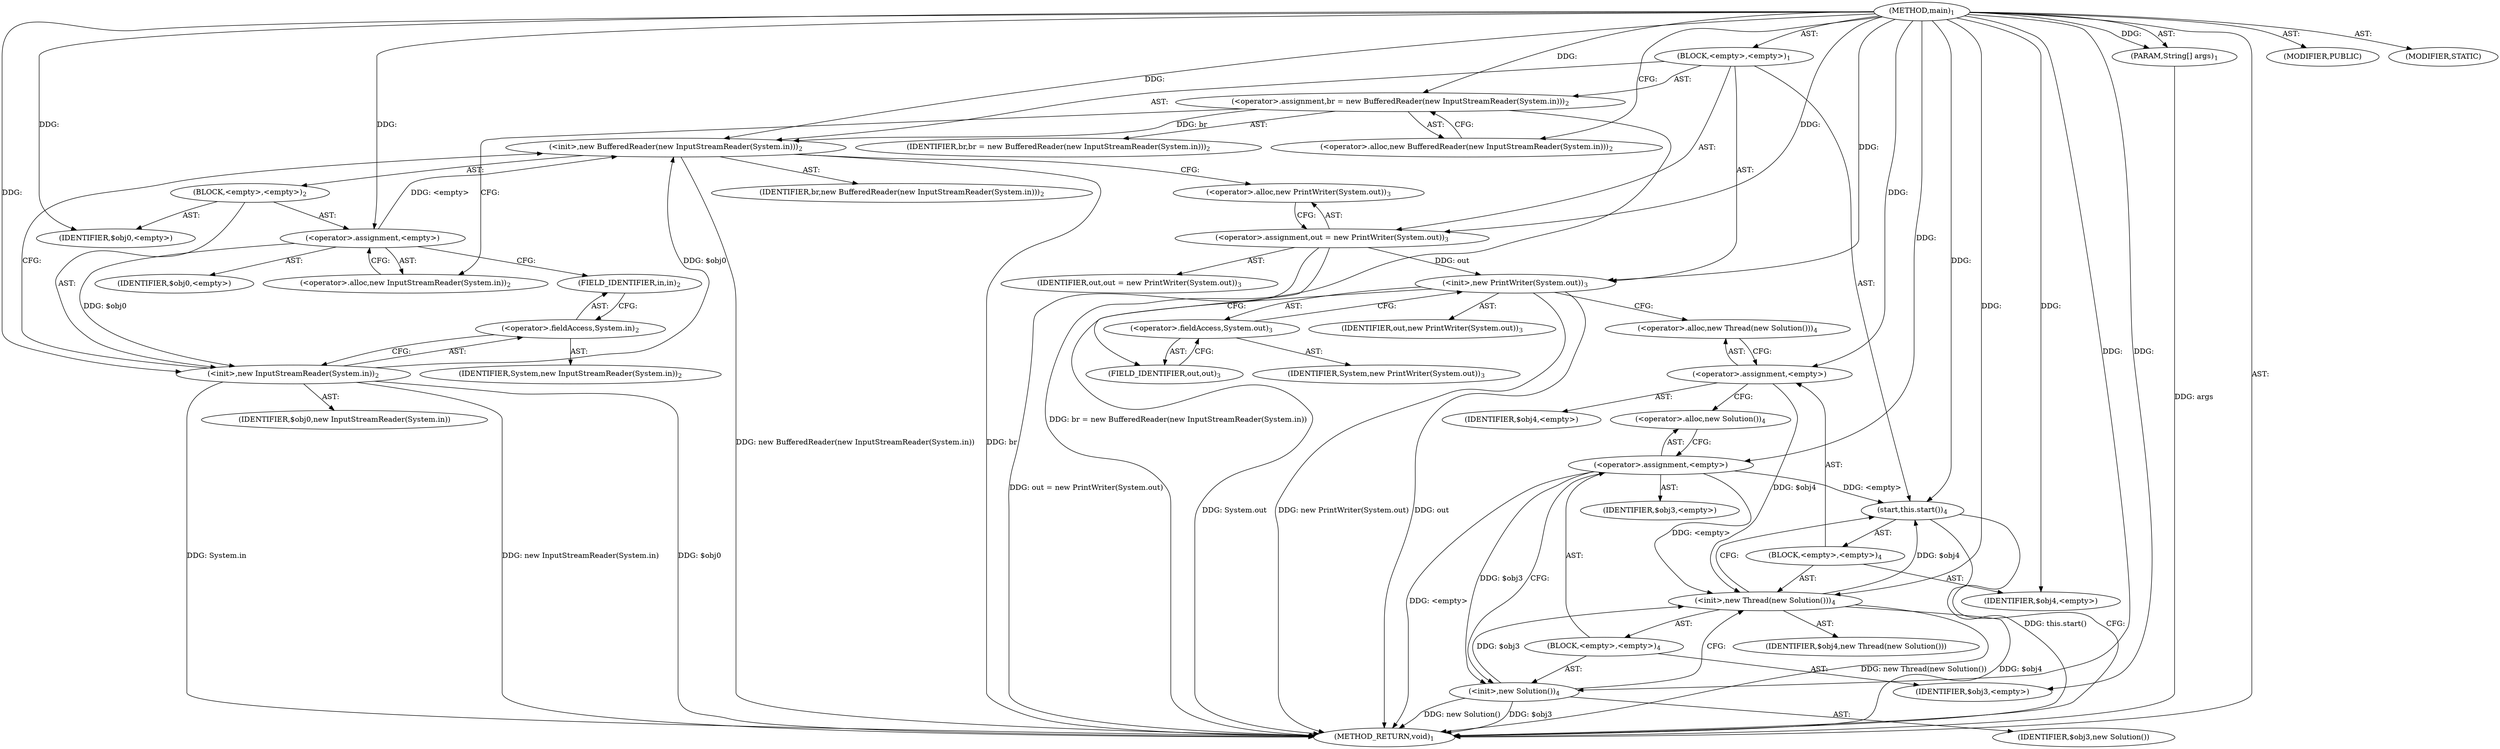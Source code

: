 digraph "main" {  
"17" [label = <(METHOD,main)<SUB>1</SUB>> ]
"18" [label = <(PARAM,String[] args)<SUB>1</SUB>> ]
"19" [label = <(BLOCK,&lt;empty&gt;,&lt;empty&gt;)<SUB>1</SUB>> ]
"20" [label = <(&lt;operator&gt;.assignment,br = new BufferedReader(new InputStreamReader(System.in)))<SUB>2</SUB>> ]
"21" [label = <(IDENTIFIER,br,br = new BufferedReader(new InputStreamReader(System.in)))<SUB>2</SUB>> ]
"22" [label = <(&lt;operator&gt;.alloc,new BufferedReader(new InputStreamReader(System.in)))<SUB>2</SUB>> ]
"23" [label = <(&lt;init&gt;,new BufferedReader(new InputStreamReader(System.in)))<SUB>2</SUB>> ]
"24" [label = <(IDENTIFIER,br,new BufferedReader(new InputStreamReader(System.in)))<SUB>2</SUB>> ]
"25" [label = <(BLOCK,&lt;empty&gt;,&lt;empty&gt;)<SUB>2</SUB>> ]
"26" [label = <(&lt;operator&gt;.assignment,&lt;empty&gt;)> ]
"27" [label = <(IDENTIFIER,$obj0,&lt;empty&gt;)> ]
"28" [label = <(&lt;operator&gt;.alloc,new InputStreamReader(System.in))<SUB>2</SUB>> ]
"29" [label = <(&lt;init&gt;,new InputStreamReader(System.in))<SUB>2</SUB>> ]
"30" [label = <(IDENTIFIER,$obj0,new InputStreamReader(System.in))> ]
"31" [label = <(&lt;operator&gt;.fieldAccess,System.in)<SUB>2</SUB>> ]
"32" [label = <(IDENTIFIER,System,new InputStreamReader(System.in))<SUB>2</SUB>> ]
"33" [label = <(FIELD_IDENTIFIER,in,in)<SUB>2</SUB>> ]
"34" [label = <(IDENTIFIER,$obj0,&lt;empty&gt;)> ]
"35" [label = <(&lt;operator&gt;.assignment,out = new PrintWriter(System.out))<SUB>3</SUB>> ]
"36" [label = <(IDENTIFIER,out,out = new PrintWriter(System.out))<SUB>3</SUB>> ]
"37" [label = <(&lt;operator&gt;.alloc,new PrintWriter(System.out))<SUB>3</SUB>> ]
"38" [label = <(&lt;init&gt;,new PrintWriter(System.out))<SUB>3</SUB>> ]
"39" [label = <(IDENTIFIER,out,new PrintWriter(System.out))<SUB>3</SUB>> ]
"40" [label = <(&lt;operator&gt;.fieldAccess,System.out)<SUB>3</SUB>> ]
"41" [label = <(IDENTIFIER,System,new PrintWriter(System.out))<SUB>3</SUB>> ]
"42" [label = <(FIELD_IDENTIFIER,out,out)<SUB>3</SUB>> ]
"43" [label = <(start,this.start())<SUB>4</SUB>> ]
"44" [label = <(BLOCK,&lt;empty&gt;,&lt;empty&gt;)<SUB>4</SUB>> ]
"45" [label = <(&lt;operator&gt;.assignment,&lt;empty&gt;)> ]
"46" [label = <(IDENTIFIER,$obj4,&lt;empty&gt;)> ]
"47" [label = <(&lt;operator&gt;.alloc,new Thread(new Solution()))<SUB>4</SUB>> ]
"48" [label = <(&lt;init&gt;,new Thread(new Solution()))<SUB>4</SUB>> ]
"49" [label = <(IDENTIFIER,$obj4,new Thread(new Solution()))> ]
"50" [label = <(BLOCK,&lt;empty&gt;,&lt;empty&gt;)<SUB>4</SUB>> ]
"51" [label = <(&lt;operator&gt;.assignment,&lt;empty&gt;)> ]
"52" [label = <(IDENTIFIER,$obj3,&lt;empty&gt;)> ]
"53" [label = <(&lt;operator&gt;.alloc,new Solution())<SUB>4</SUB>> ]
"54" [label = <(&lt;init&gt;,new Solution())<SUB>4</SUB>> ]
"55" [label = <(IDENTIFIER,$obj3,new Solution())> ]
"56" [label = <(IDENTIFIER,$obj3,&lt;empty&gt;)> ]
"57" [label = <(IDENTIFIER,$obj4,&lt;empty&gt;)> ]
"58" [label = <(MODIFIER,PUBLIC)> ]
"59" [label = <(MODIFIER,STATIC)> ]
"60" [label = <(METHOD_RETURN,void)<SUB>1</SUB>> ]
  "17" -> "18"  [ label = "AST: "] 
  "17" -> "19"  [ label = "AST: "] 
  "17" -> "58"  [ label = "AST: "] 
  "17" -> "59"  [ label = "AST: "] 
  "17" -> "60"  [ label = "AST: "] 
  "19" -> "20"  [ label = "AST: "] 
  "19" -> "23"  [ label = "AST: "] 
  "19" -> "35"  [ label = "AST: "] 
  "19" -> "38"  [ label = "AST: "] 
  "19" -> "43"  [ label = "AST: "] 
  "20" -> "21"  [ label = "AST: "] 
  "20" -> "22"  [ label = "AST: "] 
  "23" -> "24"  [ label = "AST: "] 
  "23" -> "25"  [ label = "AST: "] 
  "25" -> "26"  [ label = "AST: "] 
  "25" -> "29"  [ label = "AST: "] 
  "25" -> "34"  [ label = "AST: "] 
  "26" -> "27"  [ label = "AST: "] 
  "26" -> "28"  [ label = "AST: "] 
  "29" -> "30"  [ label = "AST: "] 
  "29" -> "31"  [ label = "AST: "] 
  "31" -> "32"  [ label = "AST: "] 
  "31" -> "33"  [ label = "AST: "] 
  "35" -> "36"  [ label = "AST: "] 
  "35" -> "37"  [ label = "AST: "] 
  "38" -> "39"  [ label = "AST: "] 
  "38" -> "40"  [ label = "AST: "] 
  "40" -> "41"  [ label = "AST: "] 
  "40" -> "42"  [ label = "AST: "] 
  "43" -> "44"  [ label = "AST: "] 
  "44" -> "45"  [ label = "AST: "] 
  "44" -> "48"  [ label = "AST: "] 
  "44" -> "57"  [ label = "AST: "] 
  "45" -> "46"  [ label = "AST: "] 
  "45" -> "47"  [ label = "AST: "] 
  "48" -> "49"  [ label = "AST: "] 
  "48" -> "50"  [ label = "AST: "] 
  "50" -> "51"  [ label = "AST: "] 
  "50" -> "54"  [ label = "AST: "] 
  "50" -> "56"  [ label = "AST: "] 
  "51" -> "52"  [ label = "AST: "] 
  "51" -> "53"  [ label = "AST: "] 
  "54" -> "55"  [ label = "AST: "] 
  "20" -> "28"  [ label = "CFG: "] 
  "23" -> "37"  [ label = "CFG: "] 
  "35" -> "42"  [ label = "CFG: "] 
  "38" -> "47"  [ label = "CFG: "] 
  "43" -> "60"  [ label = "CFG: "] 
  "22" -> "20"  [ label = "CFG: "] 
  "37" -> "35"  [ label = "CFG: "] 
  "40" -> "38"  [ label = "CFG: "] 
  "26" -> "33"  [ label = "CFG: "] 
  "29" -> "23"  [ label = "CFG: "] 
  "42" -> "40"  [ label = "CFG: "] 
  "45" -> "53"  [ label = "CFG: "] 
  "48" -> "43"  [ label = "CFG: "] 
  "28" -> "26"  [ label = "CFG: "] 
  "31" -> "29"  [ label = "CFG: "] 
  "47" -> "45"  [ label = "CFG: "] 
  "33" -> "31"  [ label = "CFG: "] 
  "51" -> "54"  [ label = "CFG: "] 
  "54" -> "48"  [ label = "CFG: "] 
  "53" -> "51"  [ label = "CFG: "] 
  "17" -> "22"  [ label = "CFG: "] 
  "18" -> "60"  [ label = "DDG: args"] 
  "20" -> "60"  [ label = "DDG: br = new BufferedReader(new InputStreamReader(System.in))"] 
  "23" -> "60"  [ label = "DDG: br"] 
  "29" -> "60"  [ label = "DDG: $obj0"] 
  "29" -> "60"  [ label = "DDG: System.in"] 
  "29" -> "60"  [ label = "DDG: new InputStreamReader(System.in)"] 
  "23" -> "60"  [ label = "DDG: new BufferedReader(new InputStreamReader(System.in))"] 
  "35" -> "60"  [ label = "DDG: out = new PrintWriter(System.out)"] 
  "38" -> "60"  [ label = "DDG: out"] 
  "38" -> "60"  [ label = "DDG: System.out"] 
  "38" -> "60"  [ label = "DDG: new PrintWriter(System.out)"] 
  "48" -> "60"  [ label = "DDG: $obj4"] 
  "51" -> "60"  [ label = "DDG: &lt;empty&gt;"] 
  "54" -> "60"  [ label = "DDG: $obj3"] 
  "54" -> "60"  [ label = "DDG: new Solution()"] 
  "48" -> "60"  [ label = "DDG: new Thread(new Solution())"] 
  "43" -> "60"  [ label = "DDG: this.start()"] 
  "17" -> "18"  [ label = "DDG: "] 
  "17" -> "20"  [ label = "DDG: "] 
  "17" -> "35"  [ label = "DDG: "] 
  "20" -> "23"  [ label = "DDG: br"] 
  "17" -> "23"  [ label = "DDG: "] 
  "26" -> "23"  [ label = "DDG: &lt;empty&gt;"] 
  "29" -> "23"  [ label = "DDG: $obj0"] 
  "35" -> "38"  [ label = "DDG: out"] 
  "17" -> "38"  [ label = "DDG: "] 
  "51" -> "43"  [ label = "DDG: &lt;empty&gt;"] 
  "48" -> "43"  [ label = "DDG: $obj4"] 
  "17" -> "43"  [ label = "DDG: "] 
  "17" -> "26"  [ label = "DDG: "] 
  "17" -> "34"  [ label = "DDG: "] 
  "17" -> "45"  [ label = "DDG: "] 
  "17" -> "57"  [ label = "DDG: "] 
  "26" -> "29"  [ label = "DDG: $obj0"] 
  "17" -> "29"  [ label = "DDG: "] 
  "45" -> "48"  [ label = "DDG: $obj4"] 
  "17" -> "48"  [ label = "DDG: "] 
  "51" -> "48"  [ label = "DDG: &lt;empty&gt;"] 
  "54" -> "48"  [ label = "DDG: $obj3"] 
  "17" -> "51"  [ label = "DDG: "] 
  "17" -> "56"  [ label = "DDG: "] 
  "51" -> "54"  [ label = "DDG: $obj3"] 
  "17" -> "54"  [ label = "DDG: "] 
}
